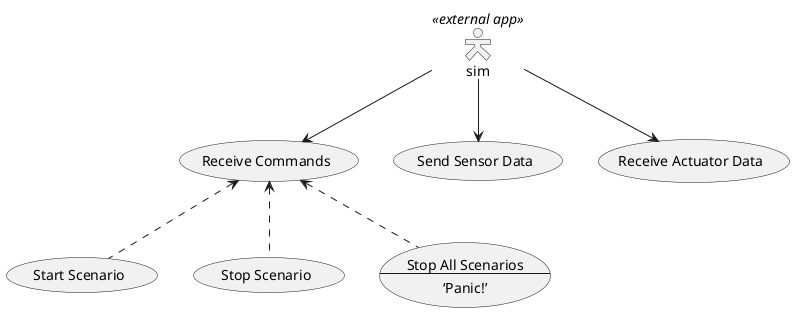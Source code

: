 @startuml
'https://plantuml.com/use-case-diagram

skinparam actorStyle Hollow

sim << external app >>

usecase RC  as "Receive Commands"
usecase START as "Start Scenario"
usecase STOP as "Stop Scenario"
usecase STOP_ALL as "Stop All Scenarios
---
‘Panic!’"
RC <.. START
RC <.. STOP
RC <.. STOP_ALL
:sim: --> RC
:sim: --> (Send Sensor Data)
:sim: --> (Receive Actuator Data)

@enduml
